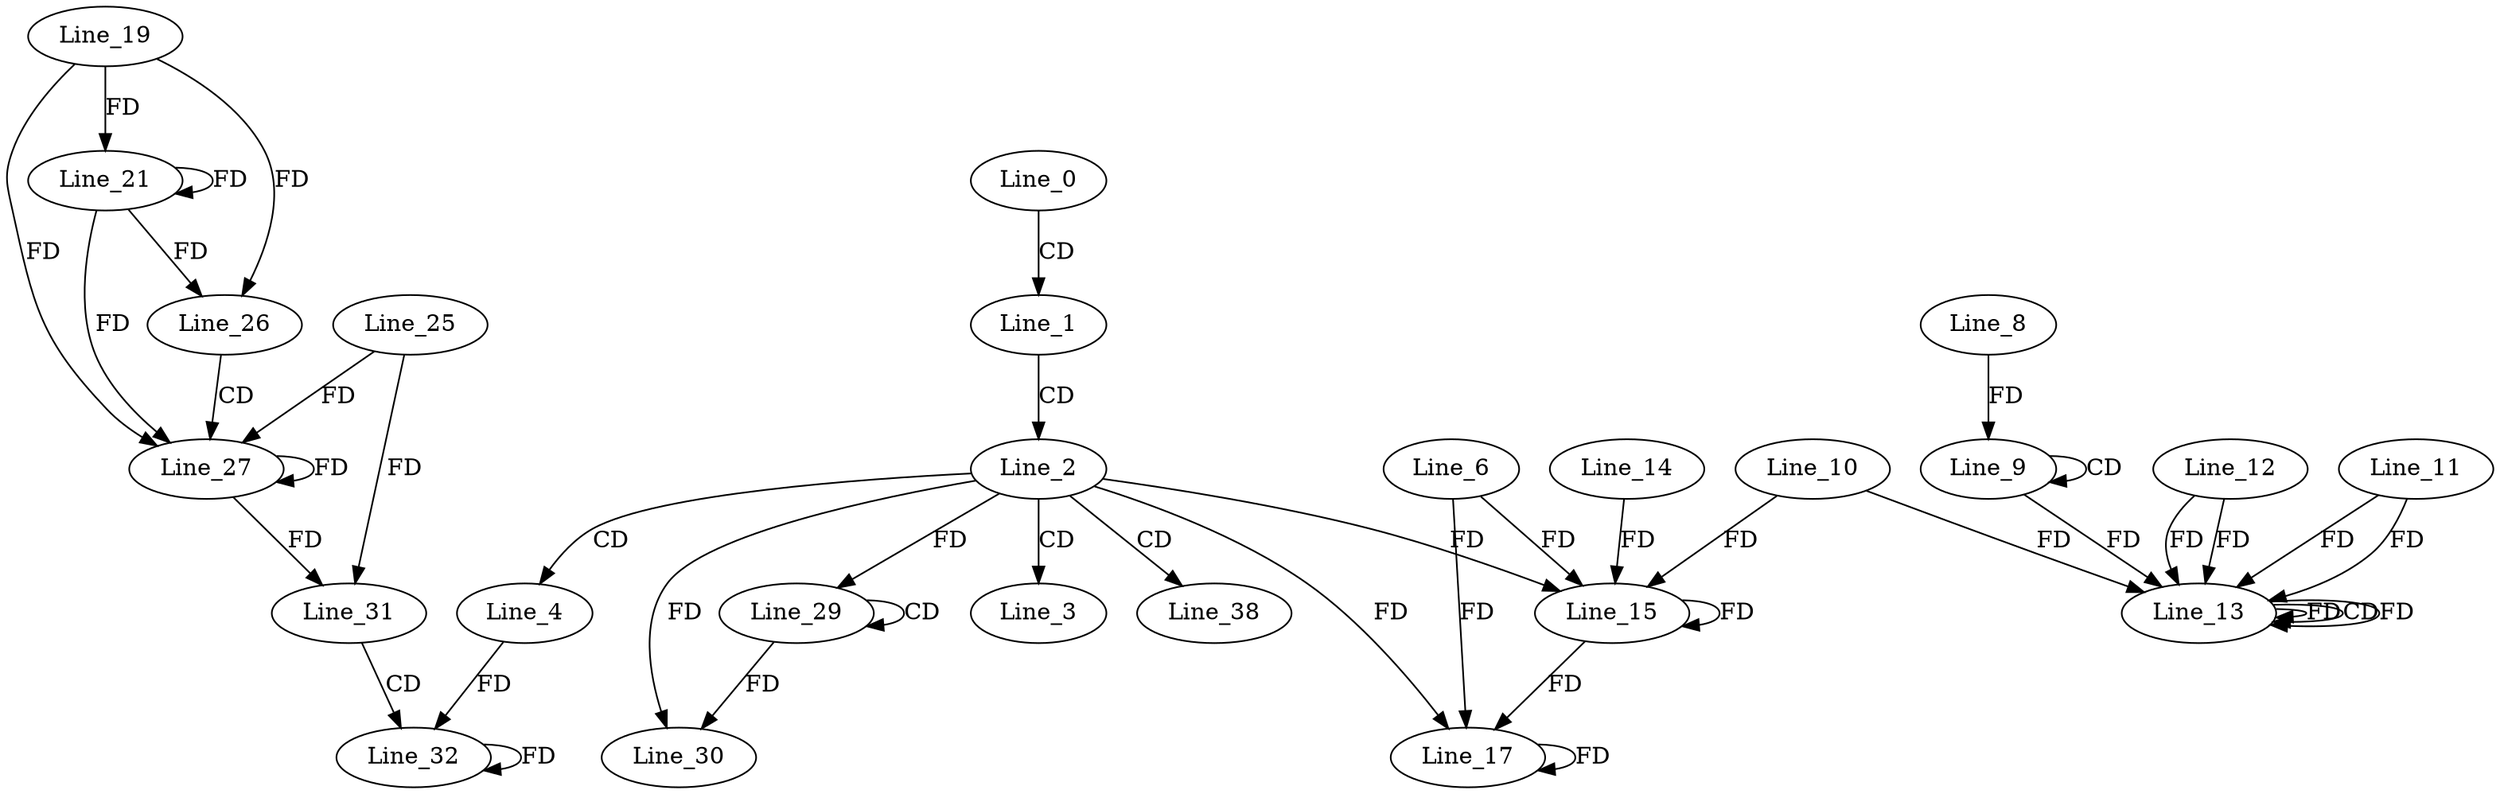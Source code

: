 digraph G {
  Line_0;
  Line_1;
  Line_2;
  Line_3;
  Line_4;
  Line_9;
  Line_9;
  Line_8;
  Line_13;
  Line_12;
  Line_13;
  Line_11;
  Line_13;
  Line_13;
  Line_10;
  Line_6;
  Line_15;
  Line_15;
  Line_14;
  Line_15;
  Line_17;
  Line_19;
  Line_21;
  Line_26;
  Line_27;
  Line_25;
  Line_27;
  Line_27;
  Line_29;
  Line_29;
  Line_29;
  Line_30;
  Line_31;
  Line_32;
  Line_38;
  Line_0 -> Line_1 [ label="CD" ];
  Line_1 -> Line_2 [ label="CD" ];
  Line_2 -> Line_3 [ label="CD" ];
  Line_2 -> Line_4 [ label="CD" ];
  Line_9 -> Line_9 [ label="CD" ];
  Line_8 -> Line_9 [ label="FD" ];
  Line_13 -> Line_13 [ label="FD" ];
  Line_12 -> Line_13 [ label="FD" ];
  Line_9 -> Line_13 [ label="FD" ];
  Line_11 -> Line_13 [ label="FD" ];
  Line_13 -> Line_13 [ label="CD" ];
  Line_10 -> Line_13 [ label="FD" ];
  Line_11 -> Line_13 [ label="FD" ];
  Line_13 -> Line_13 [ label="FD" ];
  Line_12 -> Line_13 [ label="FD" ];
  Line_6 -> Line_15 [ label="FD" ];
  Line_15 -> Line_15 [ label="FD" ];
  Line_14 -> Line_15 [ label="FD" ];
  Line_2 -> Line_15 [ label="FD" ];
  Line_10 -> Line_15 [ label="FD" ];
  Line_6 -> Line_17 [ label="FD" ];
  Line_15 -> Line_17 [ label="FD" ];
  Line_17 -> Line_17 [ label="FD" ];
  Line_2 -> Line_17 [ label="FD" ];
  Line_19 -> Line_21 [ label="FD" ];
  Line_21 -> Line_21 [ label="FD" ];
  Line_19 -> Line_26 [ label="FD" ];
  Line_21 -> Line_26 [ label="FD" ];
  Line_26 -> Line_27 [ label="CD" ];
  Line_25 -> Line_27 [ label="FD" ];
  Line_27 -> Line_27 [ label="FD" ];
  Line_19 -> Line_27 [ label="FD" ];
  Line_21 -> Line_27 [ label="FD" ];
  Line_29 -> Line_29 [ label="CD" ];
  Line_2 -> Line_29 [ label="FD" ];
  Line_2 -> Line_30 [ label="FD" ];
  Line_29 -> Line_30 [ label="FD" ];
  Line_25 -> Line_31 [ label="FD" ];
  Line_27 -> Line_31 [ label="FD" ];
  Line_31 -> Line_32 [ label="CD" ];
  Line_4 -> Line_32 [ label="FD" ];
  Line_32 -> Line_32 [ label="FD" ];
  Line_2 -> Line_38 [ label="CD" ];
}
